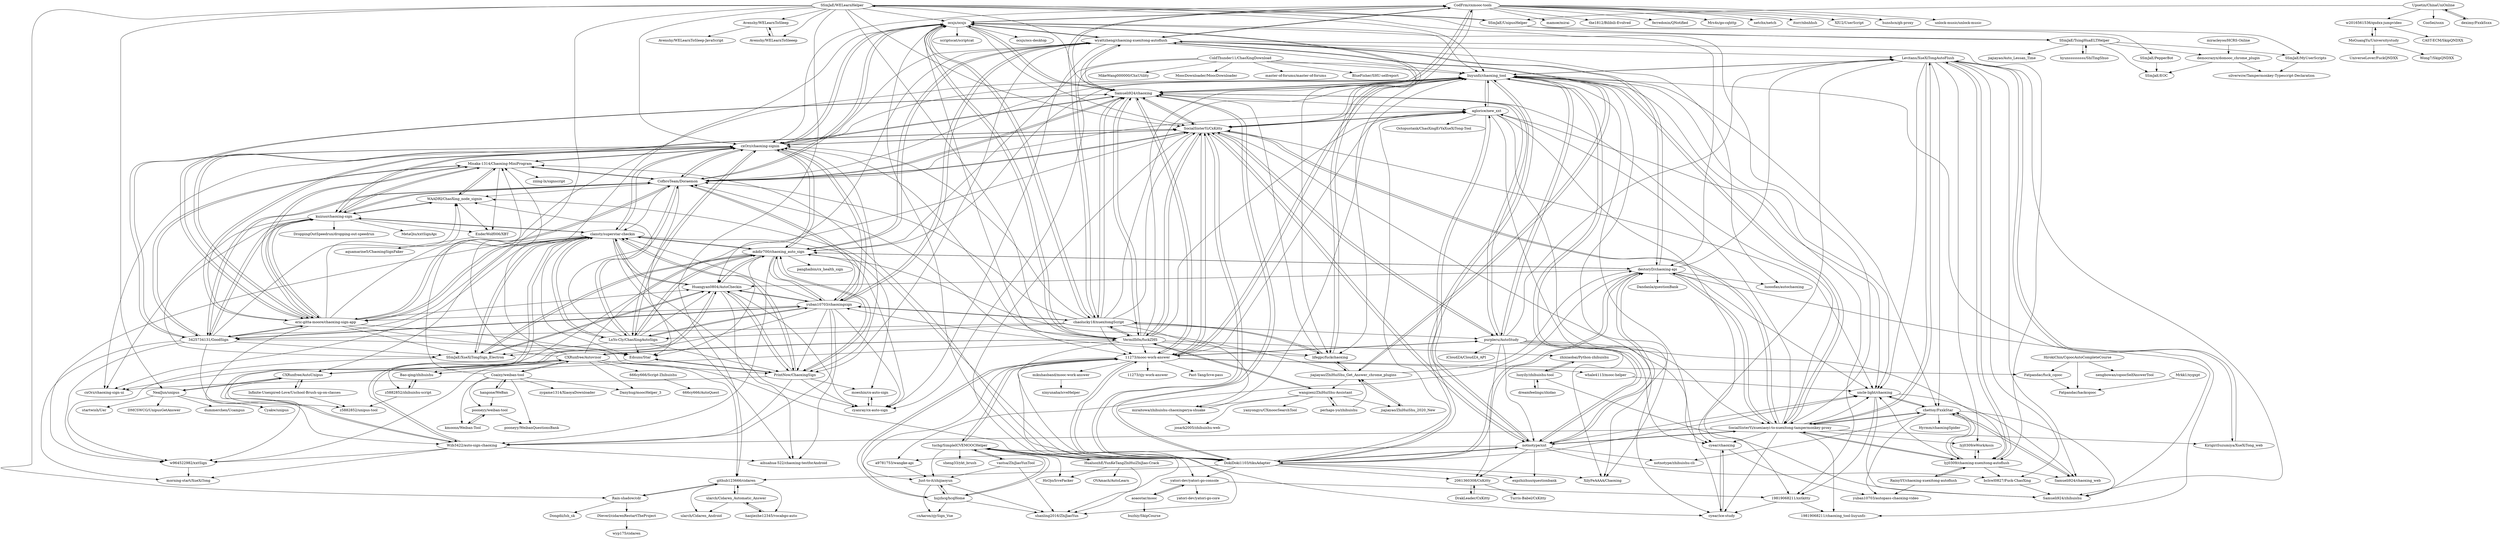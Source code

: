 digraph G {
"CodFrm/cxmooc-tools" -> "ocsjs/ocsjs"
"CodFrm/cxmooc-tools" -> "wyattzheng/chaoxing-xuexitong-autoflush"
"CodFrm/cxmooc-tools" -> "Samueli924/chaoxing"
"CodFrm/cxmooc-tools" -> "cxOrz/chaoxing-signin"
"CodFrm/cxmooc-tools" -> "mamoe/mirai" ["e"=1]
"CodFrm/cxmooc-tools" -> "the1812/Bilibili-Evolved" ["e"=1]
"CodFrm/cxmooc-tools" -> "ferredoxin/QNotified" ["e"=1]
"CodFrm/cxmooc-tools" -> "Mrs4s/go-cqhttp" ["e"=1]
"CodFrm/cxmooc-tools" -> "lifegpc/fuckchaoxing"
"CodFrm/cxmooc-tools" -> "netchx/netch" ["e"=1]
"CodFrm/cxmooc-tools" -> "chaolucky18/xuexitongScript"
"CodFrm/cxmooc-tools" -> "itorr/nbnhhsh" ["e"=1]
"CodFrm/cxmooc-tools" -> "XIU2/UserScript" ["e"=1]
"CodFrm/cxmooc-tools" -> "hunshcn/gh-proxy" ["e"=1]
"CodFrm/cxmooc-tools" -> "unlock-music/unlock-music" ["e"=1]
"tuchg/SimpleICVEMOOCHelper" -> "HualuozhE/YunKeTangZhiHuiZhiJiao-Crack"
"tuchg/SimpleICVEMOOCHelper" -> "vastsa/ZhiJiaoYunTool"
"tuchg/SimpleICVEMOOCHelper" -> "shanling2016/ZhiJiaoYun"
"tuchg/SimpleICVEMOOCHelper" -> "Just-to-it/zhijiaoyun"
"tuchg/SimpleICVEMOOCHelper" -> "hsjzhcq/hcqHome"
"tuchg/SimpleICVEMOOCHelper" -> "11273/mooc-work-answer"
"tuchg/SimpleICVEMOOCHelper" -> "sheng33/ykt_brush"
"tuchg/SimpleICVEMOOCHelper" -> "HsOjo/IcveFacker"
"miraitowa/zhihuishu-chaoxingerya-shuake" -> "josark2005/zhihuishu-web"
"miraitowa/zhihuishu-chaoxingerya-shuake" -> "liuyunfz/chaoxing_tool"
"perhaps-yo/zhihuishu" -> "wangzexi/ZhiHuiShu-Assistant"
"perhaps-yo/zhihuishu" -> "jiajiayao/ZhiHuiShu_Get_Answer_chrome_plugins"
"HualuozhE/YunKeTangZhiHuiZhiJiao-Crack" -> "tuchg/SimpleICVEMOOCHelper"
"HualuozhE/YunKeTangZhiHuiZhiJiao-Crack" -> "shanling2016/ZhiJiaoYun"
"HualuozhE/YunKeTangZhiHuiZhiJiao-Crack" -> "HsOjo/IcveFacker"
"HualuozhE/YunKeTangZhiHuiZhiJiao-Crack" -> "OVAmach/AutoLearn"
"democrazyx/domooc_chrome_plugin" -> "silverwzw/Tampermonkey-Typescript-Declaration"
"democrazyx/domooc_chrome_plugin" -> "SSmJaE/EOC"
"miracleyoo/HCRS-Online" -> "democrazyx/domooc_chrome_plugin"
"mkdir700/chaoxing_auto_sign" -> "yuban10703/chaoxingsign"
"mkdir700/chaoxing_auto_sign" -> "Huangyan0804/AutoCheckin"
"mkdir700/chaoxing_auto_sign" -> "PrintNow/ChaoxingSign"
"mkdir700/chaoxing_auto_sign" -> "clansty/superstar-checkin"
"mkdir700/chaoxing_auto_sign" -> "wyattzheng/chaoxing-xuexitong-autoflush"
"mkdir700/chaoxing_auto_sign" -> "SSmJaE/XueXiTongSign_Electron"
"mkdir700/chaoxing_auto_sign" -> "Wzb3422/auto-sign-chaoxing"
"mkdir700/chaoxing_auto_sign" -> "cxOrz/chaoxing-sign-ui"
"mkdir700/chaoxing_auto_sign" -> "LnYo-Cly/ChaoXingAutoSign"
"mkdir700/chaoxing_auto_sign" -> "cyanray/cx-auto-sign"
"mkdir700/chaoxing_auto_sign" -> "cxOrz/chaoxing-signin"
"mkdir700/chaoxing_auto_sign" -> "Edsuns/Star"
"mkdir700/chaoxing_auto_sign" -> "destoryD/chaoxing-api"
"mkdir700/chaoxing_auto_sign" -> "liuyunfz/chaoxing_tool"
"mkdir700/chaoxing_auto_sign" -> "panghaibin/cx_health_sign"
"SSmJaE/WELearnHelper" -> "SSmJaE/UnipusHelper"
"SSmJaE/WELearnHelper" -> "Avenshy/WELearnToSleep"
"SSmJaE/WELearnHelper" -> "Avenshy/WELearnToSleeep"
"SSmJaE/WELearnHelper" -> "Rain-shadow/cdr"
"SSmJaE/WELearnHelper" -> "SSmJaE/TsingHuaELTHelper"
"SSmJaE/WELearnHelper" -> "Samueli924/chaoxing"
"SSmJaE/WELearnHelper" -> "cxOrz/chaoxing-signin"
"SSmJaE/WELearnHelper" -> "ocsjs/ocsjs"
"SSmJaE/WELearnHelper" -> "SocialSisterYi/CxKitty"
"SSmJaE/WELearnHelper" -> "CXRunfree/AutoUnipus"
"SSmJaE/WELearnHelper" -> "github123666/cidaren"
"SSmJaE/WELearnHelper" -> "NealJun/unipus"
"SSmJaE/WELearnHelper" -> "SocialSisterYi/xuexiaoyi-to-xuexitong-tampermonkey-proxy"
"SSmJaE/WELearnHelper" -> "liuyunfz/chaoxing_tool"
"SSmJaE/WELearnHelper" -> "VermiIIi0n/fuckZHS"
"chaolucky18/xuexitongScript" -> "Samueli924/chaoxing"
"chaolucky18/xuexitongScript" -> "ocsjs/ocsjs"
"chaolucky18/xuexitongScript" -> "lifegpc/fuckchaoxing"
"chaolucky18/xuexitongScript" -> "yuban10703/chaoxingsign"
"chaolucky18/xuexitongScript" -> "VermiIIi0n/fuckZHS"
"chaolucky18/xuexitongScript" -> "SocialSisterYi/CxKitty"
"chaolucky18/xuexitongScript" -> "liuyunfz/chaoxing_tool"
"chaolucky18/xuexitongScript" -> "CofbroTeam/Doraemon"
"chaolucky18/xuexitongScript" -> "CodFrm/cxmooc-tools"
"chaolucky18/xuexitongScript" -> "purpleru/AutoStudy"
"chaolucky18/xuexitongScript" -> "11273/mooc-work-answer"
"chaolucky18/xuexitongScript" -> "cxOrz/chaoxing-signin"
"chaolucky18/xuexitongScript" -> "miraitowa/zhihuishu-chaoxingerya-shuake"
"chaolucky18/xuexitongScript" -> "LnYo-Cly/ChaoXingAutoSign"
"chaolucky18/xuexitongScript" -> "3425734131/GoodSign"
"ocsjs/ocsjs" -> "Samueli924/chaoxing"
"ocsjs/ocsjs" -> "CodFrm/cxmooc-tools"
"ocsjs/ocsjs" -> "chaolucky18/xuexitongScript"
"ocsjs/ocsjs" -> "liuyunfz/chaoxing_tool"
"ocsjs/ocsjs" -> "cxOrz/chaoxing-signin"
"ocsjs/ocsjs" -> "SocialSisterYi/CxKitty"
"ocsjs/ocsjs" -> "VermiIIi0n/fuckZHS"
"ocsjs/ocsjs" -> "wyattzheng/chaoxing-xuexitong-autoflush"
"ocsjs/ocsjs" -> "CofbroTeam/Doraemon"
"ocsjs/ocsjs" -> "ocsjs/ocs-desktop"
"ocsjs/ocsjs" -> "DokiDoki1103/tikuAdapter"
"ocsjs/ocsjs" -> "lifegpc/fuckchaoxing"
"ocsjs/ocsjs" -> "scriptscat/scriptcat" ["e"=1]
"ocsjs/ocsjs" -> "11273/mooc-work-answer"
"ocsjs/ocsjs" -> "destoryD/chaoxing-api"
"lifegpc/fuckchaoxing" -> "chaolucky18/xuexitongScript"
"lifegpc/fuckchaoxing" -> "yuban10703/chaoxingsign"
"lifegpc/fuckchaoxing" -> "Samueli924/chaoxing"
"lifegpc/fuckchaoxing" -> "jiajiayao/ZhiHuiShu_Get_Answer_chrome_plugins"
"lifegpc/fuckchaoxing" -> "ocsjs/ocsjs"
"Wzb3422/auto-sign-chaoxing" -> "w964522982/xxtSign"
"Wzb3422/auto-sign-chaoxing" -> "Huangyan0804/AutoCheckin"
"Wzb3422/auto-sign-chaoxing" -> "clansty/superstar-checkin"
"Wzb3422/auto-sign-chaoxing" -> "morning-start/XueXiTong"
"Wzb3422/auto-sign-chaoxing" -> "aihuahua-522/chaoxing-testforAndroid"
"wyattzheng/chaoxing-xuexitong-autoflush" -> "mkdir700/chaoxing_auto_sign"
"wyattzheng/chaoxing-xuexitong-autoflush" -> "luooofan/autochaoxing"
"wyattzheng/chaoxing-xuexitong-autoflush" -> "Samueli924/chaoxing"
"wyattzheng/chaoxing-xuexitong-autoflush" -> "yuban10703/chaoxingsign"
"wyattzheng/chaoxing-xuexitong-autoflush" -> "CodFrm/cxmooc-tools"
"wyattzheng/chaoxing-xuexitong-autoflush" -> "liuyunfz/chaoxing_tool"
"wyattzheng/chaoxing-xuexitong-autoflush" -> "lyj0309/chaoxing-xuexitong-autoflush"
"wyattzheng/chaoxing-xuexitong-autoflush" -> "Huangyan0804/AutoCheckin"
"wyattzheng/chaoxing-xuexitong-autoflush" -> "destoryD/chaoxing-api"
"wyattzheng/chaoxing-xuexitong-autoflush" -> "PrintNow/ChaoxingSign"
"wyattzheng/chaoxing-xuexitong-autoflush" -> "ocsjs/ocsjs"
"wyattzheng/chaoxing-xuexitong-autoflush" -> "Levitans/XueXiTongAutoFlush"
"wyattzheng/chaoxing-xuexitong-autoflush" -> "cyanray/cx-auto-sign"
"wyattzheng/chaoxing-xuexitong-autoflush" -> "jiajiayao/ZhiHuiShu_Get_Answer_chrome_plugins"
"wyattzheng/chaoxing-xuexitong-autoflush" -> "cxOrz/chaoxing-signin"
"ColdThunder11/ChaoXingDownload" -> "MikeWang000000/ChxUtility"
"ColdThunder11/ChaoXingDownload" -> "MoocDownloader/MoocDownloader" ["e"=1]
"ColdThunder11/ChaoXingDownload" -> "mkdir700/chaoxing_auto_sign"
"ColdThunder11/ChaoXingDownload" -> "lifegpc/fuckchaoxing"
"ColdThunder11/ChaoXingDownload" -> "master-of-forums/master-of-forums" ["e"=1]
"ColdThunder11/ChaoXingDownload" -> "cyanray/cx-auto-sign"
"ColdThunder11/ChaoXingDownload" -> "liuyunfz/chaoxing_tool"
"ColdThunder11/ChaoXingDownload" -> "BlueFisher/SHU-selfreport" ["e"=1]
"Huangyan0804/AutoCheckin" -> "mkdir700/chaoxing_auto_sign"
"Huangyan0804/AutoCheckin" -> "Wzb3422/auto-sign-chaoxing"
"Huangyan0804/AutoCheckin" -> "SSmJaE/XueXiTongSign_Electron"
"Huangyan0804/AutoCheckin" -> "clansty/superstar-checkin"
"Huangyan0804/AutoCheckin" -> "aihuahua-522/chaoxing-testforAndroid"
"Huangyan0804/AutoCheckin" -> "PrintNow/ChaoxingSign"
"Huangyan0804/AutoCheckin" -> "yuban10703/chaoxingsign"
"Huangyan0804/AutoCheckin" -> "cyanray/cx-auto-sign"
"yuban10703/chaoxingsign" -> "mkdir700/chaoxing_auto_sign"
"yuban10703/chaoxingsign" -> "LnYo-Cly/ChaoXingAutoSign"
"yuban10703/chaoxingsign" -> "Huangyan0804/AutoCheckin"
"yuban10703/chaoxingsign" -> "cxOrz/chaoxing-signin"
"yuban10703/chaoxingsign" -> "clansty/superstar-checkin"
"yuban10703/chaoxingsign" -> "wyattzheng/chaoxing-xuexitong-autoflush"
"yuban10703/chaoxingsign" -> "PrintNow/ChaoxingSign"
"yuban10703/chaoxingsign" -> "3425734131/GoodSign"
"yuban10703/chaoxingsign" -> "chaolucky18/xuexitongScript"
"yuban10703/chaoxingsign" -> "Wzb3422/auto-sign-chaoxing"
"yuban10703/chaoxingsign" -> "SSmJaE/XueXiTongSign_Electron"
"yuban10703/chaoxingsign" -> "CofbroTeam/Doraemon"
"yuban10703/chaoxingsign" -> "eric-gitta-moore/chaoxing-sign-app"
"yuban10703/chaoxingsign" -> "cyanray/cx-auto-sign"
"yuban10703/chaoxingsign" -> "aihuahua-522/chaoxing-testforAndroid"
"liuyunfz/chaoxing_tool" -> "SocialSisterYi/CxKitty"
"liuyunfz/chaoxing_tool" -> "aglorice/new_xxt"
"liuyunfz/chaoxing_tool" -> "Samueli924/chaoxing"
"liuyunfz/chaoxing_tool" -> "uncle-light/chaoxing"
"liuyunfz/chaoxing_tool" -> "SocialSisterYi/xuexiaoyi-to-xuexitong-tampermonkey-proxy"
"liuyunfz/chaoxing_tool" -> "11273/mooc-work-answer"
"liuyunfz/chaoxing_tool" -> "chettoy/FxxkStar"
"liuyunfz/chaoxing_tool" -> "purpleru/AutoStudy"
"liuyunfz/chaoxing_tool" -> "notnotype/xxt"
"liuyunfz/chaoxing_tool" -> "Levitans/XueXiTongAutoFlush"
"liuyunfz/chaoxing_tool" -> "19819068211/chaoxing_tool-liuyunfz-"
"liuyunfz/chaoxing_tool" -> "cyear/ice-study"
"liuyunfz/chaoxing_tool" -> "XilyFeAAAA/Chaoxing"
"liuyunfz/chaoxing_tool" -> "DokiDoki1103/tikuAdapter"
"liuyunfz/chaoxing_tool" -> "19819068211/xxtkitty"
"RainySY/chaoxing-xuexitong-autoflush" -> "yuban10703/autopass-chaoxing-video"
"RainySY/chaoxing-xuexitong-autoflush" -> "lyj0309/chaoxing-xuexitong-autoflush"
"HirokiChin/CqoocAutoCompleteCourse" -> "Fatpandac/fuck_cqooc"
"HirokiChin/CqoocAutoCompleteCourse" -> "nengbowan/cqoocSelfAnswerTool"
"HirokiChin/CqoocAutoCompleteCourse" -> "Fatpandac/hackcqooc"
"vastsa/ZhiJiaoYunTool" -> "tuchg/SimpleICVEMOOCHelper"
"vastsa/ZhiJiaoYunTool" -> "shanling2016/ZhiJiaoYun"
"vastsa/ZhiJiaoYunTool" -> "Just-to-it/zhijiaoyun"
"PrintNow/ChaoxingSign" -> "mkdir700/chaoxing_auto_sign"
"PrintNow/ChaoxingSign" -> "clansty/superstar-checkin"
"PrintNow/ChaoxingSign" -> "Edsuns/Star"
"PrintNow/ChaoxingSign" -> "Huangyan0804/AutoCheckin"
"PrintNow/ChaoxingSign" -> "cxOrz/chaoxing-sign-ui"
"PrintNow/ChaoxingSign" -> "moeshin/cx-auto-sign"
"PrintNow/ChaoxingSign" -> "Wzb3422/auto-sign-chaoxing"
"PrintNow/ChaoxingSign" -> "cyanray/cx-auto-sign"
"destoryD/chaoxing-api" -> "SocialSisterYi/xuexiaoyi-to-xuexitong-tampermonkey-proxy"
"destoryD/chaoxing-api" -> "notnotype/xxt"
"destoryD/chaoxing-api" -> "mkdir700/chaoxing_auto_sign"
"destoryD/chaoxing-api" -> "a9781753/wangke-api"
"destoryD/chaoxing-api" -> "Levitans/XueXiTongAutoFlush"
"destoryD/chaoxing-api" -> "Samueli924/zhihuishu"
"destoryD/chaoxing-api" -> "uncle-light/chaoxing"
"destoryD/chaoxing-api" -> "Dandanla/questionBank"
"destoryD/chaoxing-api" -> "DokiDoki1103/tikuAdapter"
"destoryD/chaoxing-api" -> "luooofan/autochaoxing"
"destoryD/chaoxing-api" -> "Huangyan0804/AutoCheckin"
"destoryD/chaoxing-api" -> "wyattzheng/chaoxing-xuexitong-autoflush"
"Avenshy/WELearnToSleep" -> "Avenshy/WELearnToSleeep"
"Avenshy/WELearnToSleep" -> "Avenshy/WELearnToSleep-JavaScript"
"Avenshy/WELearnToSleeep" -> "Avenshy/WELearnToSleep"
"lNeverl/cidarenRestartTheProject" -> "wyp175/cidaren"
"lyj0309/eWorkAssis" -> "lyj0309/chaoxing-xuexitong-autoflush"
"w2016561536/qndxx-jumpvideo" -> "CAST-ECM/SkipQNDXX"
"w2016561536/qndxx-jumpvideo" -> "MoGuangYu/Universitystudy"
"SSmJaE/MyUserScripts" -> "silverwzw/Tampermonkey-Typescript-Declaration"
"jiajiayao/ZhiHuiShu_2020_New" -> "jiajiayao/ZhiHuiShu_Get_Answer_chrome_plugins"
"jiajiayao/ZhiHuiShu_Get_Answer_chrome_plugins" -> "jiajiayao/ZhiHuiShu_2020_New"
"jiajiayao/ZhiHuiShu_Get_Answer_chrome_plugins" -> "destoryD/chaoxing-api"
"jiajiayao/ZhiHuiShu_Get_Answer_chrome_plugins" -> "wyattzheng/chaoxing-xuexitong-autoflush"
"jiajiayao/ZhiHuiShu_Get_Answer_chrome_plugins" -> "lifegpc/fuckchaoxing"
"jiajiayao/ZhiHuiShu_Get_Answer_chrome_plugins" -> "wangzexi/ZhiHuiShu-Assistant"
"jiajiayao/ZhiHuiShu_Get_Answer_chrome_plugins" -> "mkdir700/chaoxing_auto_sign"
"MoGuangYu/Universitystudy" -> "w2016561536/qndxx-jumpvideo"
"MoGuangYu/Universitystudy" -> "UniverseLover/FuckQNDXX"
"MoGuangYu/Universitystudy" -> "Wong7/SkipQNDXX"
"cyanray/cx-auto-sign" -> "moeshin/cx-auto-sign"
"Samueli924/chaoxing" -> "SocialSisterYi/CxKitty"
"Samueli924/chaoxing" -> "liuyunfz/chaoxing_tool"
"Samueli924/chaoxing" -> "cxOrz/chaoxing-signin"
"Samueli924/chaoxing" -> "ocsjs/ocsjs"
"Samueli924/chaoxing" -> "VermiIIi0n/fuckZHS"
"Samueli924/chaoxing" -> "chaolucky18/xuexitongScript"
"Samueli924/chaoxing" -> "CofbroTeam/Doraemon"
"Samueli924/chaoxing" -> "wyattzheng/chaoxing-xuexitong-autoflush"
"Samueli924/chaoxing" -> "11273/mooc-work-answer"
"Samueli924/chaoxing" -> "CodFrm/cxmooc-tools"
"Samueli924/chaoxing" -> "DokiDoki1103/tikuAdapter"
"Samueli924/chaoxing" -> "eric-gitta-moore/chaoxing-sign-app"
"Samueli924/chaoxing" -> "purpleru/AutoStudy"
"Samueli924/chaoxing" -> "aglorice/new_xxt"
"Samueli924/chaoxing" -> "SocialSisterYi/xuexiaoyi-to-xuexitong-tampermonkey-proxy"
"hsjzhcq/hcqHome" -> "11273/mooc-work-answer"
"hsjzhcq/hcqHome" -> "Just-to-it/zhijiaoyun"
"hsjzhcq/hcqHome" -> "cnAaron/zjySign_Vue"
"hsjzhcq/hcqHome" -> "tuchg/SimpleICVEMOOCHelper"
"hsjzhcq/hcqHome" -> "shanling2016/ZhiJiaoYun"
"purpleru/AutoStudy" -> "liuyunfz/chaoxing_tool"
"purpleru/AutoStudy" -> "SocialSisterYi/CxKitty"
"purpleru/AutoStudy" -> "lyj0309/chaoxing-xuexitong-autoflush"
"purpleru/AutoStudy" -> "XilyFeAAAA/Chaoxing"
"purpleru/AutoStudy" -> "Levitans/XueXiTongAutoFlush"
"purpleru/AutoStudy" -> "SocialSisterYi/xuexiaoyi-to-xuexitong-tampermonkey-proxy"
"purpleru/AutoStudy" -> "11273/mooc-work-answer"
"purpleru/AutoStudy" -> "cyear/chaoxing"
"purpleru/AutoStudy" -> "Samueli924/chaoxing"
"purpleru/AutoStudy" -> "2061360308/CxKitty"
"purpleru/AutoStudy" -> "notnotype/xxt"
"purpleru/AutoStudy" -> "iCloudZA/CloudZA_API" ["e"=1]
"a9781753/wangke-api" -> "Just-to-it/zhijiaoyun"
"Rain-shadow/cdr" -> "github123666/cidaren"
"Rain-shadow/cdr" -> "Dongdii/lsh_sk"
"Rain-shadow/cdr" -> "lNeverl/cidarenRestartTheProject"
"SSmJaE/PepperBot" -> "SSmJaE/EOC"
"Just-to-it/zhijiaoyun" -> "shanling2016/ZhiJiaoYun"
"Just-to-it/zhijiaoyun" -> "hsjzhcq/hcqHome"
"Just-to-it/zhijiaoyun" -> "cnAaron/zjySign_Vue"
"NealJun/unipus" -> "startwish/Uer"
"NealJun/unipus" -> "CXRunfree/AutoUnipus"
"NealJun/unipus" -> "DMCSWCG/UnipusGetAnswer"
"NealJun/unipus" -> "dummerchen/Ucampus"
"NealJun/unipus" -> "Cyakw/unipus"
"Edsuns/Star" -> "w964522982/xxtSign"
"Edsuns/Star" -> "PrintNow/ChaoxingSign"
"notnotype/xxt" -> "aglorice/new_xxt"
"notnotype/xxt" -> "expzhizhuo/questionbank"
"notnotype/xxt" -> "SocialSisterYi/xuexiaoyi-to-xuexitong-tampermonkey-proxy"
"notnotype/xxt" -> "liuyunfz/chaoxing_tool"
"notnotype/xxt" -> "2061360308/CxKitty"
"notnotype/xxt" -> "notnotype/zhihuishu-cli"
"notnotype/xxt" -> "DokiDoki1103/tikuAdapter"
"notnotype/xxt" -> "uncle-light/chaoxing"
"notnotype/xxt" -> "bclswl0827/Fuck-ChaoXing"
"notnotype/xxt" -> "SocialSisterYi/CxKitty"
"notnotype/xxt" -> "a9781753/wangke-api"
"notnotype/xxt" -> "destoryD/chaoxing-api"
"SSmJaE/XueXiTongSign_Electron" -> "clansty/superstar-checkin"
"SSmJaE/XueXiTongSign_Electron" -> "Huangyan0804/AutoCheckin"
"SSmJaE/XueXiTongSign_Electron" -> "w964522982/xxtSign"
"SSmJaE/XueXiTongSign_Electron" -> "mkdir700/chaoxing_auto_sign"
"SSmJaE/TsingHuaELTHelper" -> "hyunsssssssss/ShiTingShuo"
"SSmJaE/TsingHuaELTHelper" -> "SSmJaE/MyUserScripts"
"SSmJaE/TsingHuaELTHelper" -> "SSmJaE/EOC"
"SSmJaE/TsingHuaELTHelper" -> "jiajiayao/Auto_Lessan_Time"
"SSmJaE/TsingHuaELTHelper" -> "democrazyx/domooc_chrome_plugin"
"hyunsssssssss/ShiTingShuo" -> "SSmJaE/TsingHuaELTHelper"
"SSmJaE/UnipusHelper" -> "SSmJaE/MyUserScripts"
"SSmJaE/UnipusHelper" -> "SSmJaE/TsingHuaELTHelper"
"SSmJaE/UnipusHelper" -> "SSmJaE/PepperBot"
"SSmJaE/UnipusHelper" -> "SSmJaE/WELearnHelper"
"moeshin/cx-auto-sign" -> "cyanray/cx-auto-sign"
"deximy/FxxkSsxx" -> "Upsetin/ChinaUniOnline"
"Upsetin/ChinaUniOnline" -> "deximy/FxxkSsxx"
"Upsetin/ChinaUniOnline" -> "CooSei/ssxx"
"Upsetin/ChinaUniOnline" -> "w2016561536/qndxx-jumpvideo"
"Upsetin/ChinaUniOnline" -> "SSmJaE/UnipusHelper"
"VermiIIi0n/fuckZHS" -> "CXRunfree/Autovisor"
"VermiIIi0n/fuckZHS" -> "Samueli924/chaoxing"
"VermiIIi0n/fuckZHS" -> "SocialSisterYi/CxKitty"
"VermiIIi0n/fuckZHS" -> "liuyunfz/chaoxing_tool"
"VermiIIi0n/fuckZHS" -> "ocsjs/ocsjs"
"VermiIIi0n/fuckZHS" -> "chaolucky18/xuexitongScript"
"VermiIIi0n/fuckZHS" -> "wangzexi/ZhiHuiShu-Assistant"
"VermiIIi0n/fuckZHS" -> "cxOrz/chaoxing-signin"
"VermiIIi0n/fuckZHS" -> "DokiDoki1103/tikuAdapter"
"VermiIIi0n/fuckZHS" -> "zhixiaobai/Python-zhihuishu"
"VermiIIi0n/fuckZHS" -> "Bao-qing/zhihuishu"
"VermiIIi0n/fuckZHS" -> "aglorice/new_xxt"
"VermiIIi0n/fuckZHS" -> "lifegpc/fuckchaoxing"
"VermiIIi0n/fuckZHS" -> "CofbroTeam/Doraemon"
"VermiIIi0n/fuckZHS" -> "11273/mooc-work-answer"
"eric-gitta-moore/chaoxing-sign-app" -> "cxOrz/chaoxing-signin"
"eric-gitta-moore/chaoxing-sign-app" -> "CofbroTeam/Doraemon"
"eric-gitta-moore/chaoxing-sign-app" -> "3425734131/GoodSign"
"eric-gitta-moore/chaoxing-sign-app" -> "kuizuo/chaoxing-sign"
"eric-gitta-moore/chaoxing-sign-app" -> "clansty/superstar-checkin"
"eric-gitta-moore/chaoxing-sign-app" -> "Misaka-1314/Chaoxing-MiniProgram"
"eric-gitta-moore/chaoxing-sign-app" -> "SocialSisterYi/CxKitty"
"eric-gitta-moore/chaoxing-sign-app" -> "Huangyan0804/AutoCheckin"
"eric-gitta-moore/chaoxing-sign-app" -> "SSmJaE/XueXiTongSign_Electron"
"eric-gitta-moore/chaoxing-sign-app" -> "Edsuns/Star"
"eric-gitta-moore/chaoxing-sign-app" -> "w964522982/xxtSign"
"eric-gitta-moore/chaoxing-sign-app" -> "liuyunfz/chaoxing_tool"
"eric-gitta-moore/chaoxing-sign-app" -> "WAADRI/ChaoXing_node_signin"
"eric-gitta-moore/chaoxing-sign-app" -> "Samueli924/chaoxing"
"eric-gitta-moore/chaoxing-sign-app" -> "PrintNow/ChaoxingSign"
"SocialSisterYi/xuexiaoyi-to-xuexitong-tampermonkey-proxy" -> "chettoy/FxxkStar"
"SocialSisterYi/xuexiaoyi-to-xuexitong-tampermonkey-proxy" -> "lyj0309/chaoxing-xuexitong-autoflush"
"SocialSisterYi/xuexiaoyi-to-xuexitong-tampermonkey-proxy" -> "cyear/ice-study"
"SocialSisterYi/xuexiaoyi-to-xuexitong-tampermonkey-proxy" -> "Levitans/XueXiTongAutoFlush"
"SocialSisterYi/xuexiaoyi-to-xuexitong-tampermonkey-proxy" -> "liuyunfz/chaoxing_tool"
"SocialSisterYi/xuexiaoyi-to-xuexitong-tampermonkey-proxy" -> "notnotype/xxt"
"SocialSisterYi/xuexiaoyi-to-xuexitong-tampermonkey-proxy" -> "SocialSisterYi/CxKitty"
"SocialSisterYi/xuexiaoyi-to-xuexitong-tampermonkey-proxy" -> "lyj0309/eWorkAssis"
"SocialSisterYi/xuexiaoyi-to-xuexitong-tampermonkey-proxy" -> "destoryD/chaoxing-api"
"SocialSisterYi/xuexiaoyi-to-xuexitong-tampermonkey-proxy" -> "uncle-light/chaoxing"
"SocialSisterYi/xuexiaoyi-to-xuexitong-tampermonkey-proxy" -> "19819068211/chaoxing_tool-liuyunfz-"
"SocialSisterYi/xuexiaoyi-to-xuexitong-tampermonkey-proxy" -> "aglorice/new_xxt"
"SocialSisterYi/xuexiaoyi-to-xuexitong-tampermonkey-proxy" -> "cyear/chaoxing"
"SocialSisterYi/xuexiaoyi-to-xuexitong-tampermonkey-proxy" -> "Wzb3422/auto-sign-chaoxing"
"SocialSisterYi/xuexiaoyi-to-xuexitong-tampermonkey-proxy" -> "KirigiriSuzumiya/XueXiTong_web"
"cxOrz/chaoxing-signin" -> "CofbroTeam/Doraemon"
"cxOrz/chaoxing-signin" -> "eric-gitta-moore/chaoxing-sign-app"
"cxOrz/chaoxing-signin" -> "kuizuo/chaoxing-sign"
"cxOrz/chaoxing-signin" -> "Samueli924/chaoxing"
"cxOrz/chaoxing-signin" -> "3425734131/GoodSign"
"cxOrz/chaoxing-signin" -> "clansty/superstar-checkin"
"cxOrz/chaoxing-signin" -> "yuban10703/chaoxingsign"
"cxOrz/chaoxing-signin" -> "SocialSisterYi/CxKitty"
"cxOrz/chaoxing-signin" -> "LnYo-Cly/ChaoXingAutoSign"
"cxOrz/chaoxing-signin" -> "Misaka-1314/Chaoxing-MiniProgram"
"cxOrz/chaoxing-signin" -> "mkdir700/chaoxing_auto_sign"
"cxOrz/chaoxing-signin" -> "cxOrz/chaoxing-sign-ui"
"cxOrz/chaoxing-signin" -> "liuyunfz/chaoxing_tool"
"cxOrz/chaoxing-signin" -> "ocsjs/ocsjs"
"cxOrz/chaoxing-signin" -> "PrintNow/ChaoxingSign"
"luoyily/zhihuishu-tool" -> "dreamfeelings/zhidao"
"luoyily/zhihuishu-tool" -> "zhixiaobai/Python-zhihuishu"
"luoyily/zhihuishu-tool" -> "Samueli924/zhihuishu"
"11273/mooc-work-answer" -> "hsjzhcq/hcqHome"
"11273/mooc-work-answer" -> "liuyunfz/chaoxing_tool"
"11273/mooc-work-answer" -> "mikuhasband/mooc-work-answer"
"11273/mooc-work-answer" -> "SocialSisterYi/CxKitty"
"11273/mooc-work-answer" -> "11273/zjy-work-answer"
"11273/mooc-work-answer" -> "aglorice/new_xxt"
"11273/mooc-work-answer" -> "tuchg/SimpleICVEMOOCHelper"
"11273/mooc-work-answer" -> "purpleru/AutoStudy"
"11273/mooc-work-answer" -> "Samueli924/chaoxing"
"11273/mooc-work-answer" -> "shanling2016/ZhiJiaoYun"
"11273/mooc-work-answer" -> "DokiDoki1103/tikuAdapter"
"11273/mooc-work-answer" -> "Just-to-it/zhijiaoyun"
"11273/mooc-work-answer" -> "whale4113/mooc-helper"
"11273/mooc-work-answer" -> "Fatpandac/fuck_cqooc"
"11273/mooc-work-answer" -> "Past-Tang/Icve-pass"
"bclswl0827/Fuck-ChaoXing" -> "Samueli924/zhihuishu"
"clansty/superstar-checkin" -> "SSmJaE/XueXiTongSign_Electron"
"clansty/superstar-checkin" -> "mkdir700/chaoxing_auto_sign"
"clansty/superstar-checkin" -> "Wzb3422/auto-sign-chaoxing"
"clansty/superstar-checkin" -> "moeshin/cx-auto-sign"
"clansty/superstar-checkin" -> "Huangyan0804/AutoCheckin"
"clansty/superstar-checkin" -> "eric-gitta-moore/chaoxing-sign-app"
"clansty/superstar-checkin" -> "LnYo-Cly/ChaoXingAutoSign"
"clansty/superstar-checkin" -> "PrintNow/ChaoxingSign"
"clansty/superstar-checkin" -> "aihuahua-522/chaoxing-testforAndroid"
"clansty/superstar-checkin" -> "Edsuns/Star"
"clansty/superstar-checkin" -> "w964522982/xxtSign"
"clansty/superstar-checkin" -> "kuizuo/chaoxing-sign"
"clansty/superstar-checkin" -> "cxOrz/chaoxing-sign-ui"
"clansty/superstar-checkin" -> "cxOrz/chaoxing-signin"
"clansty/superstar-checkin" -> "cyanray/cx-auto-sign"
"Levitans/XueXiTongAutoFlush" -> "lyj0309/chaoxing-xuexitong-autoflush"
"Levitans/XueXiTongAutoFlush" -> "KirigiriSuzumiya/XueXiTong_web"
"Levitans/XueXiTongAutoFlush" -> "chettoy/FxxkStar"
"Levitans/XueXiTongAutoFlush" -> "SocialSisterYi/xuexiaoyi-to-xuexitong-tampermonkey-proxy"
"Levitans/XueXiTongAutoFlush" -> "lyj0309/eWorkAssis"
"Levitans/XueXiTongAutoFlush" -> "uncle-light/chaoxing"
"Levitans/XueXiTongAutoFlush" -> "cyear/chaoxing"
"Levitans/XueXiTongAutoFlush" -> "Samueli924/chaoxing_web"
"Levitans/XueXiTongAutoFlush" -> "Samueli924/zhihuishu"
"Levitans/XueXiTongAutoFlush" -> "liuyunfz/chaoxing_tool"
"Levitans/XueXiTongAutoFlush" -> "bclswl0827/Fuck-ChaoXing"
"whale4113/mooc-helper" -> "uncle-light/chaoxing"
"KirigiriSuzumiya/XueXiTong_web" -> "Levitans/XueXiTongAutoFlush"
"zhixiaobai/Python-zhihuishu" -> "luoyily/zhihuishu-tool"
"Fatpandac/fuck_cqooc" -> "Fatpandac/hackcqooc"
"w964522982/xxtSign" -> "morning-start/XueXiTong"
"lyj0309/chaoxing-xuexitong-autoflush" -> "lyj0309/eWorkAssis"
"lyj0309/chaoxing-xuexitong-autoflush" -> "SocialSisterYi/xuexiaoyi-to-xuexitong-tampermonkey-proxy"
"lyj0309/chaoxing-xuexitong-autoflush" -> "chettoy/FxxkStar"
"lyj0309/chaoxing-xuexitong-autoflush" -> "Levitans/XueXiTongAutoFlush"
"lyj0309/chaoxing-xuexitong-autoflush" -> "Samueli924/chaoxing_web"
"lyj0309/chaoxing-xuexitong-autoflush" -> "bclswl0827/Fuck-ChaoXing"
"lyj0309/chaoxing-xuexitong-autoflush" -> "RainySY/chaoxing-xuexitong-autoflush"
"lyj0309/chaoxing-xuexitong-autoflush" -> "uncle-light/chaoxing"
"LnYo-Cly/ChaoXingAutoSign" -> "clansty/superstar-checkin"
"LnYo-Cly/ChaoXingAutoSign" -> "yuban10703/chaoxingsign"
"LnYo-Cly/ChaoXingAutoSign" -> "mkdir700/chaoxing_auto_sign"
"LnYo-Cly/ChaoXingAutoSign" -> "SSmJaE/XueXiTongSign_Electron"
"LnYo-Cly/ChaoXingAutoSign" -> "cxOrz/chaoxing-signin"
"LnYo-Cly/ChaoXingAutoSign" -> "PrintNow/ChaoxingSign"
"LnYo-Cly/ChaoXingAutoSign" -> "Huangyan0804/AutoCheckin"
"LnYo-Cly/ChaoXingAutoSign" -> "WAADRI/ChaoXing_node_signin"
"LnYo-Cly/ChaoXingAutoSign" -> "Edsuns/Star"
"LnYo-Cly/ChaoXingAutoSign" -> "CofbroTeam/Doraemon"
"Samueli924/chaoxing_web" -> "chettoy/FxxkStar"
"chettoy/FxxkStar" -> "Samueli924/chaoxing_web"
"chettoy/FxxkStar" -> "uncle-light/chaoxing"
"chettoy/FxxkStar" -> "Samueli924/zhihuishu"
"chettoy/FxxkStar" -> "yuban10703/autopass-chaoxing-video"
"chettoy/FxxkStar" -> "SocialSisterYi/xuexiaoyi-to-xuexitong-tampermonkey-proxy"
"chettoy/FxxkStar" -> "notnotype/zhihuishu-cli"
"chettoy/FxxkStar" -> "lyj0309/chaoxing-xuexitong-autoflush"
"chettoy/FxxkStar" -> "Hyrmm/chaoxingSpider"
"mikuhasband/mooc-work-answer" -> "xinyunaha/icveHelper"
"SocialSisterYi/CxKitty" -> "Samueli924/chaoxing"
"SocialSisterYi/CxKitty" -> "liuyunfz/chaoxing_tool"
"SocialSisterYi/CxKitty" -> "aglorice/new_xxt"
"SocialSisterYi/CxKitty" -> "SocialSisterYi/xuexiaoyi-to-xuexitong-tampermonkey-proxy"
"SocialSisterYi/CxKitty" -> "DokiDoki1103/tikuAdapter"
"SocialSisterYi/CxKitty" -> "purpleru/AutoStudy"
"SocialSisterYi/CxKitty" -> "cxOrz/chaoxing-signin"
"SocialSisterYi/CxKitty" -> "cyear/ice-study"
"SocialSisterYi/CxKitty" -> "eric-gitta-moore/chaoxing-sign-app"
"SocialSisterYi/CxKitty" -> "VermiIIi0n/fuckZHS"
"SocialSisterYi/CxKitty" -> "notnotype/xxt"
"SocialSisterYi/CxKitty" -> "11273/mooc-work-answer"
"SocialSisterYi/CxKitty" -> "cyear/chaoxing"
"SocialSisterYi/CxKitty" -> "CofbroTeam/Doraemon"
"SocialSisterYi/CxKitty" -> "uncle-light/chaoxing"
"cyear/chaoxing" -> "cyear/ice-study"
"cyear/chaoxing" -> "yuban10703/autopass-chaoxing-video"
"Coaixy/weiban-tool" -> "pooneyy/weiban-tool"
"Coaixy/weiban-tool" -> "hangone/WeBan"
"Coaixy/weiban-tool" -> "pooneyy/WeibanQuestionsBank"
"Coaixy/weiban-tool" -> "kmoonn/Weiban-Tool"
"Coaixy/weiban-tool" -> "Misaka-1314/Chaoxing-MiniProgram"
"Coaixy/weiban-tool" -> "Danyhug/moocHelper_3"
"Coaixy/weiban-tool" -> "CXRunfree/Autovisor"
"Coaixy/weiban-tool" -> "zygame1314/XiaoyaDownloader"
"3425734131/GoodSign" -> "CofbroTeam/Doraemon"
"3425734131/GoodSign" -> "eric-gitta-moore/chaoxing-sign-app"
"3425734131/GoodSign" -> "cxOrz/chaoxing-signin"
"3425734131/GoodSign" -> "kuizuo/chaoxing-sign"
"3425734131/GoodSign" -> "Misaka-1314/Chaoxing-MiniProgram"
"3425734131/GoodSign" -> "clansty/superstar-checkin"
"3425734131/GoodSign" -> "SSmJaE/XueXiTongSign_Electron"
"3425734131/GoodSign" -> "WAADRI/ChaoXing_node_signin"
"3425734131/GoodSign" -> "Edsuns/Star"
"3425734131/GoodSign" -> "w964522982/xxtSign"
"3425734131/GoodSign" -> "yuban10703/chaoxingsign"
"3425734131/GoodSign" -> "Wzb3422/auto-sign-chaoxing"
"3425734131/GoodSign" -> "morning-start/XueXiTong"
"pooneyy/weiban-tool" -> "kmoonn/Weiban-Tool"
"pooneyy/weiban-tool" -> "pooneyy/WeibanQuestionsBank"
"uncle-light/chaoxing" -> "chettoy/FxxkStar"
"uncle-light/chaoxing" -> "Samueli924/chaoxing_web"
"uncle-light/chaoxing" -> "Samueli924/zhihuishu"
"uncle-light/chaoxing" -> "19819068211/xxtkitty"
"aoaostar/mooc" -> "yatori-dev/yatori-go-console"
"aoaostar/mooc" -> "buzhiy/SkipCourse"
"cyear/ice-study" -> "cyear/chaoxing"
"DrakLeader/CxKitty" -> "2061360308/CxKitty"
"Mrkk1/xygxpt" -> "Fatpandac/hackcqooc"
"CofbroTeam/Doraemon" -> "cxOrz/chaoxing-signin"
"CofbroTeam/Doraemon" -> "3425734131/GoodSign"
"CofbroTeam/Doraemon" -> "eric-gitta-moore/chaoxing-sign-app"
"CofbroTeam/Doraemon" -> "kuizuo/chaoxing-sign"
"CofbroTeam/Doraemon" -> "Misaka-1314/Chaoxing-MiniProgram"
"CofbroTeam/Doraemon" -> "WAADRI/ChaoXing_node_signin"
"CofbroTeam/Doraemon" -> "SocialSisterYi/CxKitty"
"CofbroTeam/Doraemon" -> "Samueli924/chaoxing"
"CofbroTeam/Doraemon" -> "clansty/superstar-checkin"
"CofbroTeam/Doraemon" -> "LnYo-Cly/ChaoXingAutoSign"
"CofbroTeam/Doraemon" -> "yuban10703/chaoxingsign"
"CofbroTeam/Doraemon" -> "Edsuns/Star"
"CofbroTeam/Doraemon" -> "liuyunfz/chaoxing_tool"
"CofbroTeam/Doraemon" -> "aglorice/new_xxt"
"CofbroTeam/Doraemon" -> "ocsjs/ocsjs"
"aglorice/new_xxt" -> "19819068211/xxtkitty"
"aglorice/new_xxt" -> "notnotype/xxt"
"aglorice/new_xxt" -> "liuyunfz/chaoxing_tool"
"aglorice/new_xxt" -> "cyear/ice-study"
"aglorice/new_xxt" -> "SocialSisterYi/CxKitty"
"aglorice/new_xxt" -> "uncle-light/chaoxing"
"aglorice/new_xxt" -> "XilyFeAAAA/Chaoxing"
"aglorice/new_xxt" -> "Octopustank/ChaoXingErYaXueXiTong-Tool"
"kuizuo/chaoxing-sign" -> "CofbroTeam/Doraemon"
"kuizuo/chaoxing-sign" -> "eric-gitta-moore/chaoxing-sign-app"
"kuizuo/chaoxing-sign" -> "cxOrz/chaoxing-signin"
"kuizuo/chaoxing-sign" -> "Misaka-1314/Chaoxing-MiniProgram"
"kuizuo/chaoxing-sign" -> "WAADRI/ChaoXing_node_signin"
"kuizuo/chaoxing-sign" -> "SSmJaE/XueXiTongSign_Electron"
"kuizuo/chaoxing-sign" -> "DroppingOutSpeedrun/dropping-out-speedrun"
"kuizuo/chaoxing-sign" -> "clansty/superstar-checkin"
"kuizuo/chaoxing-sign" -> "3425734131/GoodSign"
"kuizuo/chaoxing-sign" -> "MetaQiu/xxtSignApi"
"kuizuo/chaoxing-sign" -> "EnderWolf006/XBT"
"kuizuo/chaoxing-sign" -> "cxOrz/chaoxing-sign-ui"
"19819068211/xxtkitty" -> "19819068211/chaoxing_tool-liuyunfz-"
"19819068211/xxtkitty" -> "cyear/ice-study"
"z5882852/zhihuishu-script" -> "Bao-qing/zhihuishu"
"z5882852/zhihuishu-script" -> "z5882852/unipus-tool"
"Infinite-Unexpired-Love/Uschool-Brush-up-on-classes" -> "z5882852/unipus-tool"
"Infinite-Unexpired-Love/Uschool-Brush-up-on-classes" -> "CXRunfree/AutoUnipus"
"Misaka-1314/Chaoxing-MiniProgram" -> "WAADRI/ChaoXing_node_signin"
"Misaka-1314/Chaoxing-MiniProgram" -> "kuizuo/chaoxing-sign"
"Misaka-1314/Chaoxing-MiniProgram" -> "ziiing-lx/signscript"
"Misaka-1314/Chaoxing-MiniProgram" -> "CofbroTeam/Doraemon"
"Misaka-1314/Chaoxing-MiniProgram" -> "eric-gitta-moore/chaoxing-sign-app"
"Misaka-1314/Chaoxing-MiniProgram" -> "3425734131/GoodSign"
"Misaka-1314/Chaoxing-MiniProgram" -> "cxOrz/chaoxing-signin"
"Misaka-1314/Chaoxing-MiniProgram" -> "EnderWolf006/XBT"
"dreamfeelings/zhidao" -> "luoyily/zhihuishu-tool"
"666cy666/Script-Zhihuishu" -> "666cy666/AutoQuest"
"CXRunfree/Autovisor" -> "VermiIIi0n/fuckZHS"
"CXRunfree/Autovisor" -> "CXRunfree/AutoUnipus"
"CXRunfree/Autovisor" -> "Bao-qing/zhihuishu"
"CXRunfree/Autovisor" -> "Misaka-1314/Chaoxing-MiniProgram"
"CXRunfree/Autovisor" -> "z5882852/zhihuishu-script"
"CXRunfree/Autovisor" -> "Danyhug/moocHelper_3"
"CXRunfree/Autovisor" -> "yatori-dev/yatori-go-console"
"CXRunfree/Autovisor" -> "Coaixy/weiban-tool"
"CXRunfree/Autovisor" -> "ocsjs/ocsjs"
"CXRunfree/Autovisor" -> "github123666/cidaren"
"CXRunfree/Autovisor" -> "SocialSisterYi/CxKitty"
"CXRunfree/Autovisor" -> "666cy666/Script-Zhihuishu"
"WAADRI/ChaoXing_node_signin" -> "Misaka-1314/Chaoxing-MiniProgram"
"WAADRI/ChaoXing_node_signin" -> "kuizuo/chaoxing-sign"
"WAADRI/ChaoXing_node_signin" -> "EnderWolf006/XBT"
"CXRunfree/AutoUnipus" -> "Infinite-Unexpired-Love/Uschool-Brush-up-on-classes"
"CXRunfree/AutoUnipus" -> "z5882852/unipus-tool"
"CXRunfree/AutoUnipus" -> "NealJun/unipus"
"CXRunfree/AutoUnipus" -> "CXRunfree/Autovisor"
"DokiDoki1103/tikuAdapter" -> "SocialSisterYi/CxKitty"
"DokiDoki1103/tikuAdapter" -> "notnotype/xxt"
"DokiDoki1103/tikuAdapter" -> "liuyunfz/chaoxing_tool"
"DokiDoki1103/tikuAdapter" -> "Samueli924/chaoxing"
"DokiDoki1103/tikuAdapter" -> "destoryD/chaoxing-api"
"DokiDoki1103/tikuAdapter" -> "WAADRI/ChaoXing_node_signin"
"DokiDoki1103/tikuAdapter" -> "XilyFeAAAA/Chaoxing"
"DokiDoki1103/tikuAdapter" -> "aglorice/new_xxt"
"DokiDoki1103/tikuAdapter" -> "11273/mooc-work-answer"
"DokiDoki1103/tikuAdapter" -> "2061360308/CxKitty"
"DokiDoki1103/tikuAdapter" -> "github123666/cidaren"
"DokiDoki1103/tikuAdapter" -> "Misaka-1314/Chaoxing-MiniProgram"
"DokiDoki1103/tikuAdapter" -> "expzhizhuo/questionbank"
"DokiDoki1103/tikuAdapter" -> "yatori-dev/yatori-go-console"
"DokiDoki1103/tikuAdapter" -> "uncle-light/chaoxing"
"wangzexi/ZhiHuiShu-Assistant" -> "perhaps-yo/zhihuishu"
"wangzexi/ZhiHuiShu-Assistant" -> "josark2005/zhihuishu-web"
"wangzexi/ZhiHuiShu-Assistant" -> "jiajiayao/ZhiHuiShu_2020_New"
"wangzexi/ZhiHuiShu-Assistant" -> "VermiIIi0n/fuckZHS"
"wangzexi/ZhiHuiShu-Assistant" -> "yanyongyu/CXmoocSearchTool"
"wangzexi/ZhiHuiShu-Assistant" -> "miraitowa/zhihuishu-chaoxingerya-shuake"
"kmoonn/Weiban-Tool" -> "pooneyy/weiban-tool"
"yatori-dev/yatori-go-console" -> "yatori-dev/yatori-go-core"
"yatori-dev/yatori-go-console" -> "aoaostar/mooc"
"yatori-dev/yatori-go-console" -> "19819068211/xxtkitty"
"Bao-qing/zhihuishu" -> "z5882852/zhihuishu-script"
"github123666/cidaren" -> "ularch/Cidaren_Automatic_Answer"
"github123666/cidaren" -> "haojiezhe12345/vocabgo-auto"
"github123666/cidaren" -> "Rain-shadow/cdr"
"github123666/cidaren" -> "ularch/Cidaren_Android"
"2061360308/CxKitty" -> "Turris-Babel/CxKitty"
"2061360308/CxKitty" -> "DrakLeader/CxKitty"
"hangone/WeBan" -> "Coaixy/weiban-tool"
"hangone/WeBan" -> "pooneyy/weiban-tool"
"ularch/Cidaren_Automatic_Answer" -> "haojiezhe12345/vocabgo-auto"
"ularch/Cidaren_Automatic_Answer" -> "ularch/Cidaren_Android"
"ularch/Cidaren_Automatic_Answer" -> "github123666/cidaren"
"haojiezhe12345/vocabgo-auto" -> "ularch/Cidaren_Automatic_Answer"
"EnderWolf006/XBT" -> "aquamarine5/ChaoxingSignFaker"
"CodFrm/cxmooc-tools" ["l"="-47.152,12.716"]
"ocsjs/ocsjs" ["l"="-47.183,12.774"]
"wyattzheng/chaoxing-xuexitong-autoflush" ["l"="-47.212,12.713"]
"Samueli924/chaoxing" ["l"="-47.21,12.781"]
"cxOrz/chaoxing-signin" ["l"="-47.256,12.754"]
"mamoe/mirai" ["l"="-53.668,-18.588"]
"the1812/Bilibili-Evolved" ["l"="-48.759,12.954"]
"ferredoxin/QNotified" ["l"="-54.859,10.351"]
"Mrs4s/go-cqhttp" ["l"="-53.68,-18.634"]
"lifegpc/fuckchaoxing" ["l"="-47.176,12.74"]
"netchx/netch" ["l"="-48.514,13.342"]
"chaolucky18/xuexitongScript" ["l"="-47.198,12.757"]
"itorr/nbnhhsh" ["l"="-53.461,-19.578"]
"XIU2/UserScript" ["l"="-48.831,12.866"]
"hunshcn/gh-proxy" ["l"="-48.565,13.257"]
"unlock-music/unlock-music" ["l"="-48.759,13.275"]
"tuchg/SimpleICVEMOOCHelper" ["l"="-47.113,12.855"]
"HualuozhE/YunKeTangZhiHuiZhiJiao-Crack" ["l"="-47.086,12.873"]
"vastsa/ZhiJiaoYunTool" ["l"="-47.086,12.85"]
"shanling2016/ZhiJiaoYun" ["l"="-47.109,12.839"]
"Just-to-it/zhijiaoyun" ["l"="-47.118,12.821"]
"hsjzhcq/hcqHome" ["l"="-47.129,12.834"]
"11273/mooc-work-answer" ["l"="-47.167,12.803"]
"sheng33/ykt_brush" ["l"="-47.109,12.883"]
"HsOjo/IcveFacker" ["l"="-47.095,12.888"]
"miraitowa/zhihuishu-chaoxingerya-shuake" ["l"="-47.135,12.787"]
"josark2005/zhihuishu-web" ["l"="-47.085,12.794"]
"liuyunfz/chaoxing_tool" ["l"="-47.222,12.75"]
"perhaps-yo/zhihuishu" ["l"="-47.074,12.756"]
"wangzexi/ZhiHuiShu-Assistant" ["l"="-47.105,12.781"]
"jiajiayao/ZhiHuiShu_Get_Answer_chrome_plugins" ["l"="-47.144,12.742"]
"OVAmach/AutoLearn" ["l"="-47.065,12.894"]
"democrazyx/domooc_chrome_plugin" ["l"="-47.29,13.007"]
"silverwzw/Tampermonkey-Typescript-Declaration" ["l"="-47.309,13.006"]
"SSmJaE/EOC" ["l"="-47.302,12.989"]
"miracleyoo/HCRS-Online" ["l"="-47.286,13.042"]
"mkdir700/chaoxing_auto_sign" ["l"="-47.256,12.707"]
"yuban10703/chaoxingsign" ["l"="-47.259,12.725"]
"Huangyan0804/AutoCheckin" ["l"="-47.273,12.702"]
"PrintNow/ChaoxingSign" ["l"="-47.281,12.713"]
"clansty/superstar-checkin" ["l"="-47.288,12.725"]
"SSmJaE/XueXiTongSign_Electron" ["l"="-47.298,12.718"]
"Wzb3422/auto-sign-chaoxing" ["l"="-47.296,12.704"]
"cxOrz/chaoxing-sign-ui" ["l"="-47.312,12.718"]
"LnYo-Cly/ChaoXingAutoSign" ["l"="-47.276,12.738"]
"cyanray/cx-auto-sign" ["l"="-47.272,12.685"]
"Edsuns/Star" ["l"="-47.303,12.734"]
"destoryD/chaoxing-api" ["l"="-47.194,12.717"]
"panghaibin/cx_health_sign" ["l"="-47.299,12.649"]
"SSmJaE/WELearnHelper" ["l"="-47.271,12.848"]
"SSmJaE/UnipusHelper" ["l"="-47.309,12.945"]
"Avenshy/WELearnToSleep" ["l"="-47.341,12.861"]
"Avenshy/WELearnToSleeep" ["l"="-47.319,12.861"]
"Rain-shadow/cdr" ["l"="-47.293,12.913"]
"SSmJaE/TsingHuaELTHelper" ["l"="-47.285,12.963"]
"SocialSisterYi/CxKitty" ["l"="-47.234,12.774"]
"CXRunfree/AutoUnipus" ["l"="-47.296,12.88"]
"github123666/cidaren" ["l"="-47.256,12.894"]
"NealJun/unipus" ["l"="-47.344,12.895"]
"SocialSisterYi/xuexiaoyi-to-xuexitong-tampermonkey-proxy" ["l"="-47.225,12.724"]
"VermiIIi0n/fuckZHS" ["l"="-47.197,12.805"]
"CofbroTeam/Doraemon" ["l"="-47.262,12.775"]
"purpleru/AutoStudy" ["l"="-47.212,12.738"]
"3425734131/GoodSign" ["l"="-47.296,12.747"]
"ocsjs/ocs-desktop" ["l"="-47.099,12.729"]
"DokiDoki1103/tikuAdapter" ["l"="-47.228,12.79"]
"scriptscat/scriptcat" ["l"="-49.076,12.841"]
"w964522982/xxtSign" ["l"="-47.32,12.731"]
"morning-start/XueXiTong" ["l"="-47.333,12.714"]
"aihuahua-522/chaoxing-testforAndroid" ["l"="-47.306,12.691"]
"luooofan/autochaoxing" ["l"="-47.171,12.663"]
"lyj0309/chaoxing-xuexitong-autoflush" ["l"="-47.197,12.682"]
"Levitans/XueXiTongAutoFlush" ["l"="-47.204,12.698"]
"ColdThunder11/ChaoXingDownload" ["l"="-47.254,12.662"]
"MikeWang000000/ChxUtility" ["l"="-47.266,12.616"]
"MoocDownloader/MoocDownloader" ["l"="-48.849,12.605"]
"master-of-forums/master-of-forums" ["l"="-45.306,15.001"]
"BlueFisher/SHU-selfreport" ["l"="58.743,24.151"]
"eric-gitta-moore/chaoxing-sign-app" ["l"="-47.281,12.758"]
"aglorice/new_xxt" ["l"="-47.217,12.763"]
"uncle-light/chaoxing" ["l"="-47.203,12.725"]
"chettoy/FxxkStar" ["l"="-47.212,12.686"]
"notnotype/xxt" ["l"="-47.2,12.74"]
"19819068211/chaoxing_tool-liuyunfz-" ["l"="-47.245,12.735"]
"cyear/ice-study" ["l"="-47.234,12.736"]
"XilyFeAAAA/Chaoxing" ["l"="-47.235,12.754"]
"19819068211/xxtkitty" ["l"="-47.244,12.764"]
"RainySY/chaoxing-xuexitong-autoflush" ["l"="-47.191,12.642"]
"yuban10703/autopass-chaoxing-video" ["l"="-47.214,12.655"]
"HirokiChin/CqoocAutoCompleteCourse" ["l"="-47.015,12.85"]
"Fatpandac/fuck_cqooc" ["l"="-47.064,12.829"]
"nengbowan/cqoocSelfAnswerTool" ["l"="-46.991,12.861"]
"Fatpandac/hackcqooc" ["l"="-47.025,12.832"]
"moeshin/cx-auto-sign" ["l"="-47.295,12.68"]
"a9781753/wangke-api" ["l"="-47.15,12.768"]
"Samueli924/zhihuishu" ["l"="-47.171,12.693"]
"Dandanla/questionBank" ["l"="-47.153,12.674"]
"Avenshy/WELearnToSleep-JavaScript" ["l"="-47.371,12.862"]
"lNeverl/cidarenRestartTheProject" ["l"="-47.334,12.944"]
"wyp175/cidaren" ["l"="-47.354,12.959"]
"lyj0309/eWorkAssis" ["l"="-47.195,12.666"]
"w2016561536/qndxx-jumpvideo" ["l"="-47.404,13.096"]
"CAST-ECM/SkipQNDXX" ["l"="-47.428,13.097"]
"MoGuangYu/Universitystudy" ["l"="-47.419,13.126"]
"SSmJaE/MyUserScripts" ["l"="-47.305,12.977"]
"jiajiayao/ZhiHuiShu_2020_New" ["l"="-47.103,12.749"]
"UniverseLover/FuckQNDXX" ["l"="-47.444,13.148"]
"Wong7/SkipQNDXX" ["l"="-47.414,13.151"]
"cnAaron/zjySign_Vue" ["l"="-47.096,12.828"]
"cyear/chaoxing" ["l"="-47.232,12.706"]
"2061360308/CxKitty" ["l"="-47.231,12.691"]
"iCloudZA/CloudZA_API" ["l"="46.645,-2.277"]
"Dongdii/lsh_sk" ["l"="-47.323,12.927"]
"SSmJaE/PepperBot" ["l"="-47.329,12.985"]
"startwish/Uer" ["l"="-47.366,12.91"]
"DMCSWCG/UnipusGetAnswer" ["l"="-47.378,12.927"]
"dummerchen/Ucampus" ["l"="-47.388,12.908"]
"Cyakw/unipus" ["l"="-47.383,12.89"]
"expzhizhuo/questionbank" ["l"="-47.222,12.815"]
"notnotype/zhihuishu-cli" ["l"="-47.184,12.696"]
"bclswl0827/Fuck-ChaoXing" ["l"="-47.177,12.681"]
"hyunsssssssss/ShiTingShuo" ["l"="-47.278,12.989"]
"jiajiayao/Auto_Lessan_Time" ["l"="-47.264,12.98"]
"deximy/FxxkSsxx" ["l"="-47.368,13.069"]
"Upsetin/ChinaUniOnline" ["l"="-47.367,13.04"]
"CooSei/ssxx" ["l"="-47.393,13.044"]
"CXRunfree/Autovisor" ["l"="-47.237,12.851"]
"zhixiaobai/Python-zhihuishu" ["l"="-47.12,12.729"]
"Bao-qing/zhihuishu" ["l"="-47.21,12.859"]
"kuizuo/chaoxing-sign" ["l"="-47.309,12.761"]
"Misaka-1314/Chaoxing-MiniProgram" ["l"="-47.285,12.794"]
"WAADRI/ChaoXing_node_signin" ["l"="-47.299,12.781"]
"KirigiriSuzumiya/XueXiTong_web" ["l"="-47.224,12.671"]
"luoyily/zhihuishu-tool" ["l"="-47.112,12.693"]
"dreamfeelings/zhidao" ["l"="-47.091,12.677"]
"mikuhasband/mooc-work-answer" ["l"="-47.15,12.862"]
"11273/zjy-work-answer" ["l"="-47.159,12.84"]
"whale4113/mooc-helper" ["l"="-47.13,12.764"]
"Past-Tang/Icve-pass" ["l"="-47.15,12.826"]
"Samueli924/chaoxing_web" ["l"="-47.208,12.671"]
"Hyrmm/chaoxingSpider" ["l"="-47.211,12.635"]
"xinyunaha/icveHelper" ["l"="-47.137,12.894"]
"Coaixy/weiban-tool" ["l"="-47.211,12.906"]
"pooneyy/weiban-tool" ["l"="-47.193,12.952"]
"hangone/WeBan" ["l"="-47.212,12.945"]
"pooneyy/WeibanQuestionsBank" ["l"="-47.178,12.939"]
"kmoonn/Weiban-Tool" ["l"="-47.195,12.934"]
"Danyhug/moocHelper_3" ["l"="-47.212,12.881"]
"zygame1314/XiaoyaDownloader" ["l"="-47.177,12.92"]
"aoaostar/mooc" ["l"="-47.332,12.829"]
"yatori-dev/yatori-go-console" ["l"="-47.288,12.821"]
"buzhiy/SkipCourse" ["l"="-47.361,12.83"]
"DrakLeader/CxKitty" ["l"="-47.232,12.648"]
"Mrkk1/xygxpt" ["l"="-47,12.829"]
"Octopustank/ChaoXingErYaXueXiTong-Tool" ["l"="-47.239,12.722"]
"DroppingOutSpeedrun/dropping-out-speedrun" ["l"="-47.354,12.749"]
"MetaQiu/xxtSignApi" ["l"="-47.357,12.765"]
"EnderWolf006/XBT" ["l"="-47.332,12.785"]
"z5882852/zhihuishu-script" ["l"="-47.232,12.88"]
"z5882852/unipus-tool" ["l"="-47.278,12.898"]
"Infinite-Unexpired-Love/Uschool-Brush-up-on-classes" ["l"="-47.309,12.899"]
"ziiing-lx/signscript" ["l"="-47.34,12.805"]
"666cy666/Script-Zhihuishu" ["l"="-47.251,12.876"]
"666cy666/AutoQuest" ["l"="-47.272,12.883"]
"yanyongyu/CXmoocSearchTool" ["l"="-47.041,12.778"]
"yatori-dev/yatori-go-core" ["l"="-47.313,12.834"]
"ularch/Cidaren_Automatic_Answer" ["l"="-47.249,12.921"]
"haojiezhe12345/vocabgo-auto" ["l"="-47.252,12.937"]
"ularch/Cidaren_Android" ["l"="-47.266,12.924"]
"Turris-Babel/CxKitty" ["l"="-47.245,12.638"]
"aquamarine5/ChaoxingSignFaker" ["l"="-47.37,12.789"]
}